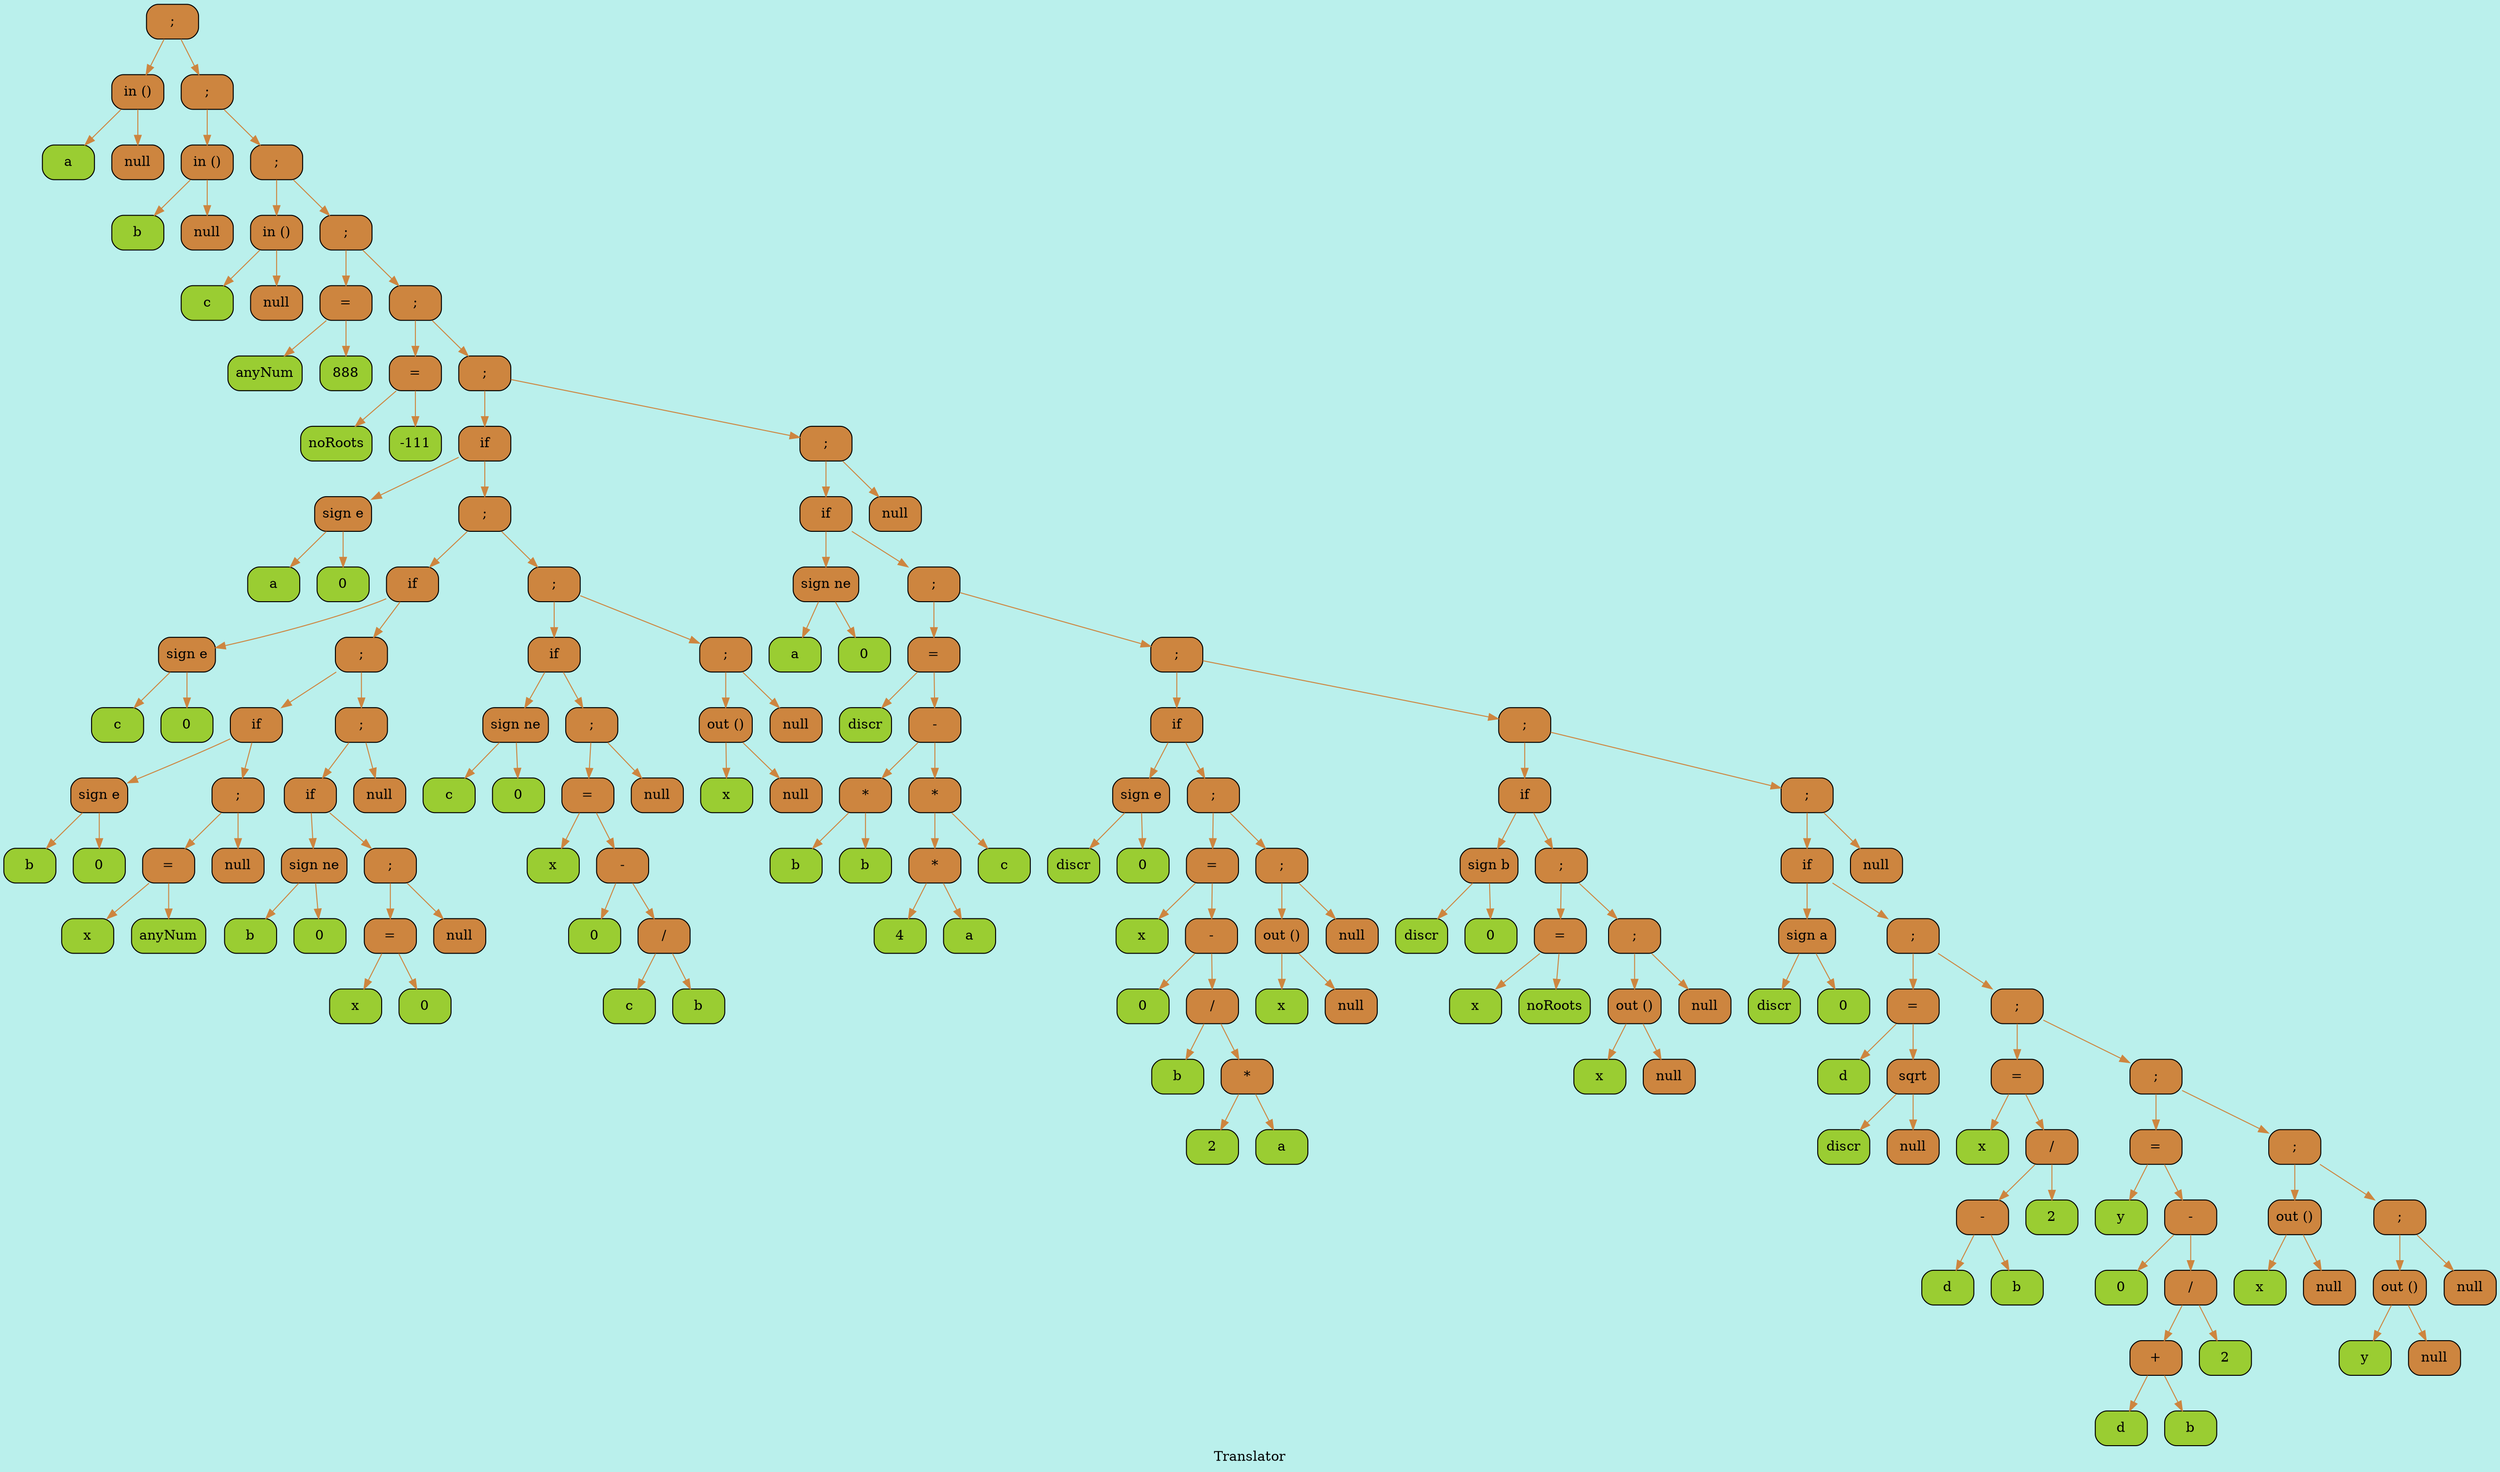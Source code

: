 digraph LANGUAGE{
label = < Translator >;
bgcolor = "#BAF0EC";
node [shape = record ];
edge [style = filled ];
 0 [shape = Mrecord, style = filled, fillcolor = Peru, label = ";" ];
 1 [shape = Mrecord, style = filled, fillcolor = Peru, label = "in ()" ];
 2 [shape = Mrecord, style = filled, fillcolor = YellowGreen, label = "a" ];
 3 [shape = Mrecord, style = filled, fillcolor = Peru, label = "null" ];
 4 [shape = Mrecord, style = filled, fillcolor = Peru, label = ";" ];
 5 [shape = Mrecord, style = filled, fillcolor = Peru, label = "in ()" ];
 6 [shape = Mrecord, style = filled, fillcolor = YellowGreen, label = "b" ];
 7 [shape = Mrecord, style = filled, fillcolor = Peru, label = "null" ];
 8 [shape = Mrecord, style = filled, fillcolor = Peru, label = ";" ];
 9 [shape = Mrecord, style = filled, fillcolor = Peru, label = "in ()" ];
 10 [shape = Mrecord, style = filled, fillcolor = YellowGreen, label = "c" ];
 11 [shape = Mrecord, style = filled, fillcolor = Peru, label = "null" ];
 12 [shape = Mrecord, style = filled, fillcolor = Peru, label = ";" ];
 13 [shape = Mrecord, style = filled, fillcolor = Peru, label = "=" ];
 14 [shape = Mrecord, style = filled, fillcolor = YellowGreen, label = "anyNum" ];
 15 [shape = Mrecord, style = filled, fillcolor = YellowGreen, label = "888" ];
 16 [shape = Mrecord, style = filled, fillcolor = Peru, label = ";" ];
 17 [shape = Mrecord, style = filled, fillcolor = Peru, label = "=" ];
 18 [shape = Mrecord, style = filled, fillcolor = YellowGreen, label = "noRoots" ];
 19 [shape = Mrecord, style = filled, fillcolor = YellowGreen, label = "-111" ];
 20 [shape = Mrecord, style = filled, fillcolor = Peru, label = ";" ];
 21 [shape = Mrecord, style = filled, fillcolor = Peru, label = "if" ];
 22 [shape = Mrecord, style = filled, fillcolor = Peru, label = "sign e" ];
 23 [shape = Mrecord, style = filled, fillcolor = YellowGreen, label = "a" ];
 24 [shape = Mrecord, style = filled, fillcolor = YellowGreen, label = "0" ];
 25 [shape = Mrecord, style = filled, fillcolor = Peru, label = ";" ];
 26 [shape = Mrecord, style = filled, fillcolor = Peru, label = "if" ];
 27 [shape = Mrecord, style = filled, fillcolor = Peru, label = "sign e" ];
 28 [shape = Mrecord, style = filled, fillcolor = YellowGreen, label = "c" ];
 29 [shape = Mrecord, style = filled, fillcolor = YellowGreen, label = "0" ];
 30 [shape = Mrecord, style = filled, fillcolor = Peru, label = ";" ];
 31 [shape = Mrecord, style = filled, fillcolor = Peru, label = "if" ];
 32 [shape = Mrecord, style = filled, fillcolor = Peru, label = "sign e" ];
 33 [shape = Mrecord, style = filled, fillcolor = YellowGreen, label = "b" ];
 34 [shape = Mrecord, style = filled, fillcolor = YellowGreen, label = "0" ];
 35 [shape = Mrecord, style = filled, fillcolor = Peru, label = ";" ];
 36 [shape = Mrecord, style = filled, fillcolor = Peru, label = "=" ];
 37 [shape = Mrecord, style = filled, fillcolor = YellowGreen, label = "x" ];
 38 [shape = Mrecord, style = filled, fillcolor = YellowGreen, label = "anyNum" ];
 39 [shape = Mrecord, style = filled, fillcolor = Peru, label = "null" ];
 40 [shape = Mrecord, style = filled, fillcolor = Peru, label = ";" ];
 41 [shape = Mrecord, style = filled, fillcolor = Peru, label = "if" ];
 42 [shape = Mrecord, style = filled, fillcolor = Peru, label = "sign ne" ];
 43 [shape = Mrecord, style = filled, fillcolor = YellowGreen, label = "b" ];
 44 [shape = Mrecord, style = filled, fillcolor = YellowGreen, label = "0" ];
 45 [shape = Mrecord, style = filled, fillcolor = Peru, label = ";" ];
 46 [shape = Mrecord, style = filled, fillcolor = Peru, label = "=" ];
 47 [shape = Mrecord, style = filled, fillcolor = YellowGreen, label = "x" ];
 48 [shape = Mrecord, style = filled, fillcolor = YellowGreen, label = "0" ];
 49 [shape = Mrecord, style = filled, fillcolor = Peru, label = "null" ];
 50 [shape = Mrecord, style = filled, fillcolor = Peru, label = "null" ];
 51 [shape = Mrecord, style = filled, fillcolor = Peru, label = ";" ];
 52 [shape = Mrecord, style = filled, fillcolor = Peru, label = "if" ];
 53 [shape = Mrecord, style = filled, fillcolor = Peru, label = "sign ne" ];
 54 [shape = Mrecord, style = filled, fillcolor = YellowGreen, label = "c" ];
 55 [shape = Mrecord, style = filled, fillcolor = YellowGreen, label = "0" ];
 56 [shape = Mrecord, style = filled, fillcolor = Peru, label = ";" ];
 57 [shape = Mrecord, style = filled, fillcolor = Peru, label = "=" ];
 58 [shape = Mrecord, style = filled, fillcolor = YellowGreen, label = "x" ];
 59 [shape = Mrecord, style = filled, fillcolor = Peru, label = "-" ];
 60 [shape = Mrecord, style = filled, fillcolor = YellowGreen, label = "0" ];
 61 [shape = Mrecord, style = filled, fillcolor = Peru, label = "/" ];
 62 [shape = Mrecord, style = filled, fillcolor = YellowGreen, label = "c" ];
 63 [shape = Mrecord, style = filled, fillcolor = YellowGreen, label = "b" ];
 64 [shape = Mrecord, style = filled, fillcolor = Peru, label = "null" ];
 65 [shape = Mrecord, style = filled, fillcolor = Peru, label = ";" ];
 66 [shape = Mrecord, style = filled, fillcolor = Peru, label = "out ()" ];
 67 [shape = Mrecord, style = filled, fillcolor = YellowGreen, label = "x" ];
 68 [shape = Mrecord, style = filled, fillcolor = Peru, label = "null" ];
 69 [shape = Mrecord, style = filled, fillcolor = Peru, label = "null" ];
 70 [shape = Mrecord, style = filled, fillcolor = Peru, label = ";" ];
 71 [shape = Mrecord, style = filled, fillcolor = Peru, label = "if" ];
 72 [shape = Mrecord, style = filled, fillcolor = Peru, label = "sign ne" ];
 73 [shape = Mrecord, style = filled, fillcolor = YellowGreen, label = "a" ];
 74 [shape = Mrecord, style = filled, fillcolor = YellowGreen, label = "0" ];
 75 [shape = Mrecord, style = filled, fillcolor = Peru, label = ";" ];
 76 [shape = Mrecord, style = filled, fillcolor = Peru, label = "=" ];
 77 [shape = Mrecord, style = filled, fillcolor = YellowGreen, label = "discr" ];
 78 [shape = Mrecord, style = filled, fillcolor = Peru, label = "-" ];
 79 [shape = Mrecord, style = filled, fillcolor = Peru, label = "*" ];
 80 [shape = Mrecord, style = filled, fillcolor = YellowGreen, label = "b" ];
 81 [shape = Mrecord, style = filled, fillcolor = YellowGreen, label = "b" ];
 82 [shape = Mrecord, style = filled, fillcolor = Peru, label = "*" ];
 83 [shape = Mrecord, style = filled, fillcolor = Peru, label = "*" ];
 84 [shape = Mrecord, style = filled, fillcolor = YellowGreen, label = "4" ];
 85 [shape = Mrecord, style = filled, fillcolor = YellowGreen, label = "a" ];
 86 [shape = Mrecord, style = filled, fillcolor = YellowGreen, label = "c" ];
 87 [shape = Mrecord, style = filled, fillcolor = Peru, label = ";" ];
 88 [shape = Mrecord, style = filled, fillcolor = Peru, label = "if" ];
 89 [shape = Mrecord, style = filled, fillcolor = Peru, label = "sign e" ];
 90 [shape = Mrecord, style = filled, fillcolor = YellowGreen, label = "discr" ];
 91 [shape = Mrecord, style = filled, fillcolor = YellowGreen, label = "0" ];
 92 [shape = Mrecord, style = filled, fillcolor = Peru, label = ";" ];
 93 [shape = Mrecord, style = filled, fillcolor = Peru, label = "=" ];
 94 [shape = Mrecord, style = filled, fillcolor = YellowGreen, label = "x" ];
 95 [shape = Mrecord, style = filled, fillcolor = Peru, label = "-" ];
 96 [shape = Mrecord, style = filled, fillcolor = YellowGreen, label = "0" ];
 97 [shape = Mrecord, style = filled, fillcolor = Peru, label = "/" ];
 98 [shape = Mrecord, style = filled, fillcolor = YellowGreen, label = "b" ];
 99 [shape = Mrecord, style = filled, fillcolor = Peru, label = "*" ];
 100 [shape = Mrecord, style = filled, fillcolor = YellowGreen, label = "2" ];
 101 [shape = Mrecord, style = filled, fillcolor = YellowGreen, label = "a" ];
 102 [shape = Mrecord, style = filled, fillcolor = Peru, label = ";" ];
 103 [shape = Mrecord, style = filled, fillcolor = Peru, label = "out ()" ];
 104 [shape = Mrecord, style = filled, fillcolor = YellowGreen, label = "x" ];
 105 [shape = Mrecord, style = filled, fillcolor = Peru, label = "null" ];
 106 [shape = Mrecord, style = filled, fillcolor = Peru, label = "null" ];
 107 [shape = Mrecord, style = filled, fillcolor = Peru, label = ";" ];
 108 [shape = Mrecord, style = filled, fillcolor = Peru, label = "if" ];
 109 [shape = Mrecord, style = filled, fillcolor = Peru, label = "sign b" ];
 110 [shape = Mrecord, style = filled, fillcolor = YellowGreen, label = "discr" ];
 111 [shape = Mrecord, style = filled, fillcolor = YellowGreen, label = "0" ];
 112 [shape = Mrecord, style = filled, fillcolor = Peru, label = ";" ];
 113 [shape = Mrecord, style = filled, fillcolor = Peru, label = "=" ];
 114 [shape = Mrecord, style = filled, fillcolor = YellowGreen, label = "x" ];
 115 [shape = Mrecord, style = filled, fillcolor = YellowGreen, label = "noRoots" ];
 116 [shape = Mrecord, style = filled, fillcolor = Peru, label = ";" ];
 117 [shape = Mrecord, style = filled, fillcolor = Peru, label = "out ()" ];
 118 [shape = Mrecord, style = filled, fillcolor = YellowGreen, label = "x" ];
 119 [shape = Mrecord, style = filled, fillcolor = Peru, label = "null" ];
 120 [shape = Mrecord, style = filled, fillcolor = Peru, label = "null" ];
 121 [shape = Mrecord, style = filled, fillcolor = Peru, label = ";" ];
 122 [shape = Mrecord, style = filled, fillcolor = Peru, label = "if" ];
 123 [shape = Mrecord, style = filled, fillcolor = Peru, label = "sign a" ];
 124 [shape = Mrecord, style = filled, fillcolor = YellowGreen, label = "discr" ];
 125 [shape = Mrecord, style = filled, fillcolor = YellowGreen, label = "0" ];
 126 [shape = Mrecord, style = filled, fillcolor = Peru, label = ";" ];
 127 [shape = Mrecord, style = filled, fillcolor = Peru, label = "=" ];
 128 [shape = Mrecord, style = filled, fillcolor = YellowGreen, label = "d" ];
 129 [shape = Mrecord, style = filled, fillcolor = Peru, label = "sqrt" ];
 130 [shape = Mrecord, style = filled, fillcolor = YellowGreen, label = "discr" ];
 131 [shape = Mrecord, style = filled, fillcolor = Peru, label = "null" ];
 132 [shape = Mrecord, style = filled, fillcolor = Peru, label = ";" ];
 133 [shape = Mrecord, style = filled, fillcolor = Peru, label = "=" ];
 134 [shape = Mrecord, style = filled, fillcolor = YellowGreen, label = "x" ];
 135 [shape = Mrecord, style = filled, fillcolor = Peru, label = "/" ];
 136 [shape = Mrecord, style = filled, fillcolor = Peru, label = "-" ];
 137 [shape = Mrecord, style = filled, fillcolor = YellowGreen, label = "d" ];
 138 [shape = Mrecord, style = filled, fillcolor = YellowGreen, label = "b" ];
 139 [shape = Mrecord, style = filled, fillcolor = YellowGreen, label = "2" ];
 140 [shape = Mrecord, style = filled, fillcolor = Peru, label = ";" ];
 141 [shape = Mrecord, style = filled, fillcolor = Peru, label = "=" ];
 142 [shape = Mrecord, style = filled, fillcolor = YellowGreen, label = "y" ];
 143 [shape = Mrecord, style = filled, fillcolor = Peru, label = "-" ];
 144 [shape = Mrecord, style = filled, fillcolor = YellowGreen, label = "0" ];
 145 [shape = Mrecord, style = filled, fillcolor = Peru, label = "/" ];
 146 [shape = Mrecord, style = filled, fillcolor = Peru, label = "+" ];
 147 [shape = Mrecord, style = filled, fillcolor = YellowGreen, label = "d" ];
 148 [shape = Mrecord, style = filled, fillcolor = YellowGreen, label = "b" ];
 149 [shape = Mrecord, style = filled, fillcolor = YellowGreen, label = "2" ];
 150 [shape = Mrecord, style = filled, fillcolor = Peru, label = ";" ];
 151 [shape = Mrecord, style = filled, fillcolor = Peru, label = "out ()" ];
 152 [shape = Mrecord, style = filled, fillcolor = YellowGreen, label = "x" ];
 153 [shape = Mrecord, style = filled, fillcolor = Peru, label = "null" ];
 154 [shape = Mrecord, style = filled, fillcolor = Peru, label = ";" ];
 155 [shape = Mrecord, style = filled, fillcolor = Peru, label = "out ()" ];
 156 [shape = Mrecord, style = filled, fillcolor = YellowGreen, label = "y" ];
 157 [shape = Mrecord, style = filled, fillcolor = Peru, label = "null" ];
 158 [shape = Mrecord, style = filled, fillcolor = Peru, label = "null" ];
 159 [shape = Mrecord, style = filled, fillcolor = Peru, label = "null" ];
 160 [shape = Mrecord, style = filled, fillcolor = Peru, label = "null" ];
0 -> 1[ color = Peru ];
1 -> 2[ color = Peru ];
1 -> 3[ color = Peru ];
0 -> 4[ color = Peru ];
4 -> 5[ color = Peru ];
5 -> 6[ color = Peru ];
5 -> 7[ color = Peru ];
4 -> 8[ color = Peru ];
8 -> 9[ color = Peru ];
9 -> 10[ color = Peru ];
9 -> 11[ color = Peru ];
8 -> 12[ color = Peru ];
12 -> 13[ color = Peru ];
13 -> 14[ color = Peru ];
13 -> 15[ color = Peru ];
12 -> 16[ color = Peru ];
16 -> 17[ color = Peru ];
17 -> 18[ color = Peru ];
17 -> 19[ color = Peru ];
16 -> 20[ color = Peru ];
20 -> 21[ color = Peru ];
21 -> 22[ color = Peru ];
22 -> 23[ color = Peru ];
22 -> 24[ color = Peru ];
21 -> 25[ color = Peru ];
25 -> 26[ color = Peru ];
26 -> 27[ color = Peru ];
27 -> 28[ color = Peru ];
27 -> 29[ color = Peru ];
26 -> 30[ color = Peru ];
30 -> 31[ color = Peru ];
31 -> 32[ color = Peru ];
32 -> 33[ color = Peru ];
32 -> 34[ color = Peru ];
31 -> 35[ color = Peru ];
35 -> 36[ color = Peru ];
36 -> 37[ color = Peru ];
36 -> 38[ color = Peru ];
35 -> 39[ color = Peru ];
30 -> 40[ color = Peru ];
40 -> 41[ color = Peru ];
41 -> 42[ color = Peru ];
42 -> 43[ color = Peru ];
42 -> 44[ color = Peru ];
41 -> 45[ color = Peru ];
45 -> 46[ color = Peru ];
46 -> 47[ color = Peru ];
46 -> 48[ color = Peru ];
45 -> 49[ color = Peru ];
40 -> 50[ color = Peru ];
25 -> 51[ color = Peru ];
51 -> 52[ color = Peru ];
52 -> 53[ color = Peru ];
53 -> 54[ color = Peru ];
53 -> 55[ color = Peru ];
52 -> 56[ color = Peru ];
56 -> 57[ color = Peru ];
57 -> 58[ color = Peru ];
57 -> 59[ color = Peru ];
59 -> 60[ color = Peru ];
59 -> 61[ color = Peru ];
61 -> 62[ color = Peru ];
61 -> 63[ color = Peru ];
56 -> 64[ color = Peru ];
51 -> 65[ color = Peru ];
65 -> 66[ color = Peru ];
66 -> 67[ color = Peru ];
66 -> 68[ color = Peru ];
65 -> 69[ color = Peru ];
20 -> 70[ color = Peru ];
70 -> 71[ color = Peru ];
71 -> 72[ color = Peru ];
72 -> 73[ color = Peru ];
72 -> 74[ color = Peru ];
71 -> 75[ color = Peru ];
75 -> 76[ color = Peru ];
76 -> 77[ color = Peru ];
76 -> 78[ color = Peru ];
78 -> 79[ color = Peru ];
79 -> 80[ color = Peru ];
79 -> 81[ color = Peru ];
78 -> 82[ color = Peru ];
82 -> 83[ color = Peru ];
83 -> 84[ color = Peru ];
83 -> 85[ color = Peru ];
82 -> 86[ color = Peru ];
75 -> 87[ color = Peru ];
87 -> 88[ color = Peru ];
88 -> 89[ color = Peru ];
89 -> 90[ color = Peru ];
89 -> 91[ color = Peru ];
88 -> 92[ color = Peru ];
92 -> 93[ color = Peru ];
93 -> 94[ color = Peru ];
93 -> 95[ color = Peru ];
95 -> 96[ color = Peru ];
95 -> 97[ color = Peru ];
97 -> 98[ color = Peru ];
97 -> 99[ color = Peru ];
99 -> 100[ color = Peru ];
99 -> 101[ color = Peru ];
92 -> 102[ color = Peru ];
102 -> 103[ color = Peru ];
103 -> 104[ color = Peru ];
103 -> 105[ color = Peru ];
102 -> 106[ color = Peru ];
87 -> 107[ color = Peru ];
107 -> 108[ color = Peru ];
108 -> 109[ color = Peru ];
109 -> 110[ color = Peru ];
109 -> 111[ color = Peru ];
108 -> 112[ color = Peru ];
112 -> 113[ color = Peru ];
113 -> 114[ color = Peru ];
113 -> 115[ color = Peru ];
112 -> 116[ color = Peru ];
116 -> 117[ color = Peru ];
117 -> 118[ color = Peru ];
117 -> 119[ color = Peru ];
116 -> 120[ color = Peru ];
107 -> 121[ color = Peru ];
121 -> 122[ color = Peru ];
122 -> 123[ color = Peru ];
123 -> 124[ color = Peru ];
123 -> 125[ color = Peru ];
122 -> 126[ color = Peru ];
126 -> 127[ color = Peru ];
127 -> 128[ color = Peru ];
127 -> 129[ color = Peru ];
129 -> 130[ color = Peru ];
129 -> 131[ color = Peru ];
126 -> 132[ color = Peru ];
132 -> 133[ color = Peru ];
133 -> 134[ color = Peru ];
133 -> 135[ color = Peru ];
135 -> 136[ color = Peru ];
136 -> 137[ color = Peru ];
136 -> 138[ color = Peru ];
135 -> 139[ color = Peru ];
132 -> 140[ color = Peru ];
140 -> 141[ color = Peru ];
141 -> 142[ color = Peru ];
141 -> 143[ color = Peru ];
143 -> 144[ color = Peru ];
143 -> 145[ color = Peru ];
145 -> 146[ color = Peru ];
146 -> 147[ color = Peru ];
146 -> 148[ color = Peru ];
145 -> 149[ color = Peru ];
140 -> 150[ color = Peru ];
150 -> 151[ color = Peru ];
151 -> 152[ color = Peru ];
151 -> 153[ color = Peru ];
150 -> 154[ color = Peru ];
154 -> 155[ color = Peru ];
155 -> 156[ color = Peru ];
155 -> 157[ color = Peru ];
154 -> 158[ color = Peru ];
121 -> 159[ color = Peru ];
70 -> 160[ color = Peru ];
}